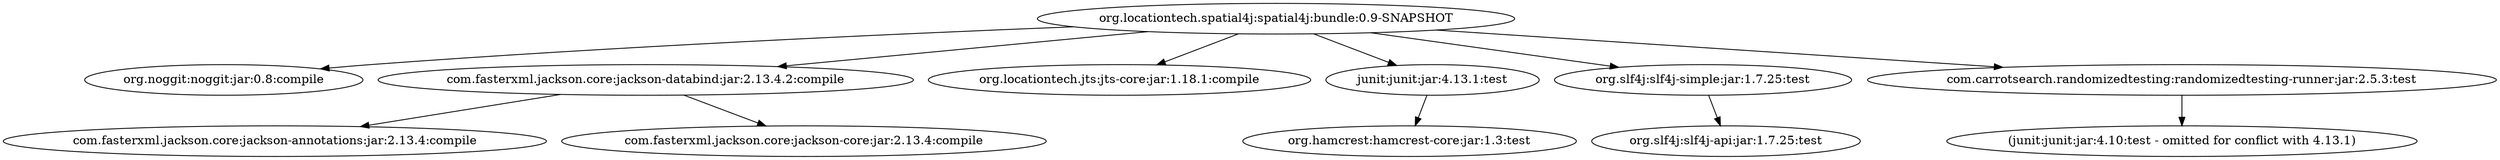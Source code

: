 digraph locationtech__spatial4j {
	"org.locationtech.spatial4j:spatial4j:bundle:0.9-SNAPSHOT" -> "org.noggit:noggit:jar:0.8:compile" ; 
	"org.locationtech.spatial4j:spatial4j:bundle:0.9-SNAPSHOT" -> "com.fasterxml.jackson.core:jackson-databind:jar:2.13.4.2:compile" ; 
	"org.locationtech.spatial4j:spatial4j:bundle:0.9-SNAPSHOT" -> "org.locationtech.jts:jts-core:jar:1.18.1:compile" ; 
	"org.locationtech.spatial4j:spatial4j:bundle:0.9-SNAPSHOT" -> "junit:junit:jar:4.13.1:test" ; 
	"org.locationtech.spatial4j:spatial4j:bundle:0.9-SNAPSHOT" -> "org.slf4j:slf4j-simple:jar:1.7.25:test" ; 
	"org.locationtech.spatial4j:spatial4j:bundle:0.9-SNAPSHOT" -> "com.carrotsearch.randomizedtesting:randomizedtesting-runner:jar:2.5.3:test" ; 
	"com.fasterxml.jackson.core:jackson-databind:jar:2.13.4.2:compile" -> "com.fasterxml.jackson.core:jackson-annotations:jar:2.13.4:compile" ; 
	"com.fasterxml.jackson.core:jackson-databind:jar:2.13.4.2:compile" -> "com.fasterxml.jackson.core:jackson-core:jar:2.13.4:compile" ; 
	"junit:junit:jar:4.13.1:test" -> "org.hamcrest:hamcrest-core:jar:1.3:test" ; 
	"org.slf4j:slf4j-simple:jar:1.7.25:test" -> "org.slf4j:slf4j-api:jar:1.7.25:test" ; 
	"com.carrotsearch.randomizedtesting:randomizedtesting-runner:jar:2.5.3:test" -> "(junit:junit:jar:4.10:test - omitted for conflict with 4.13.1)" ; 
}
